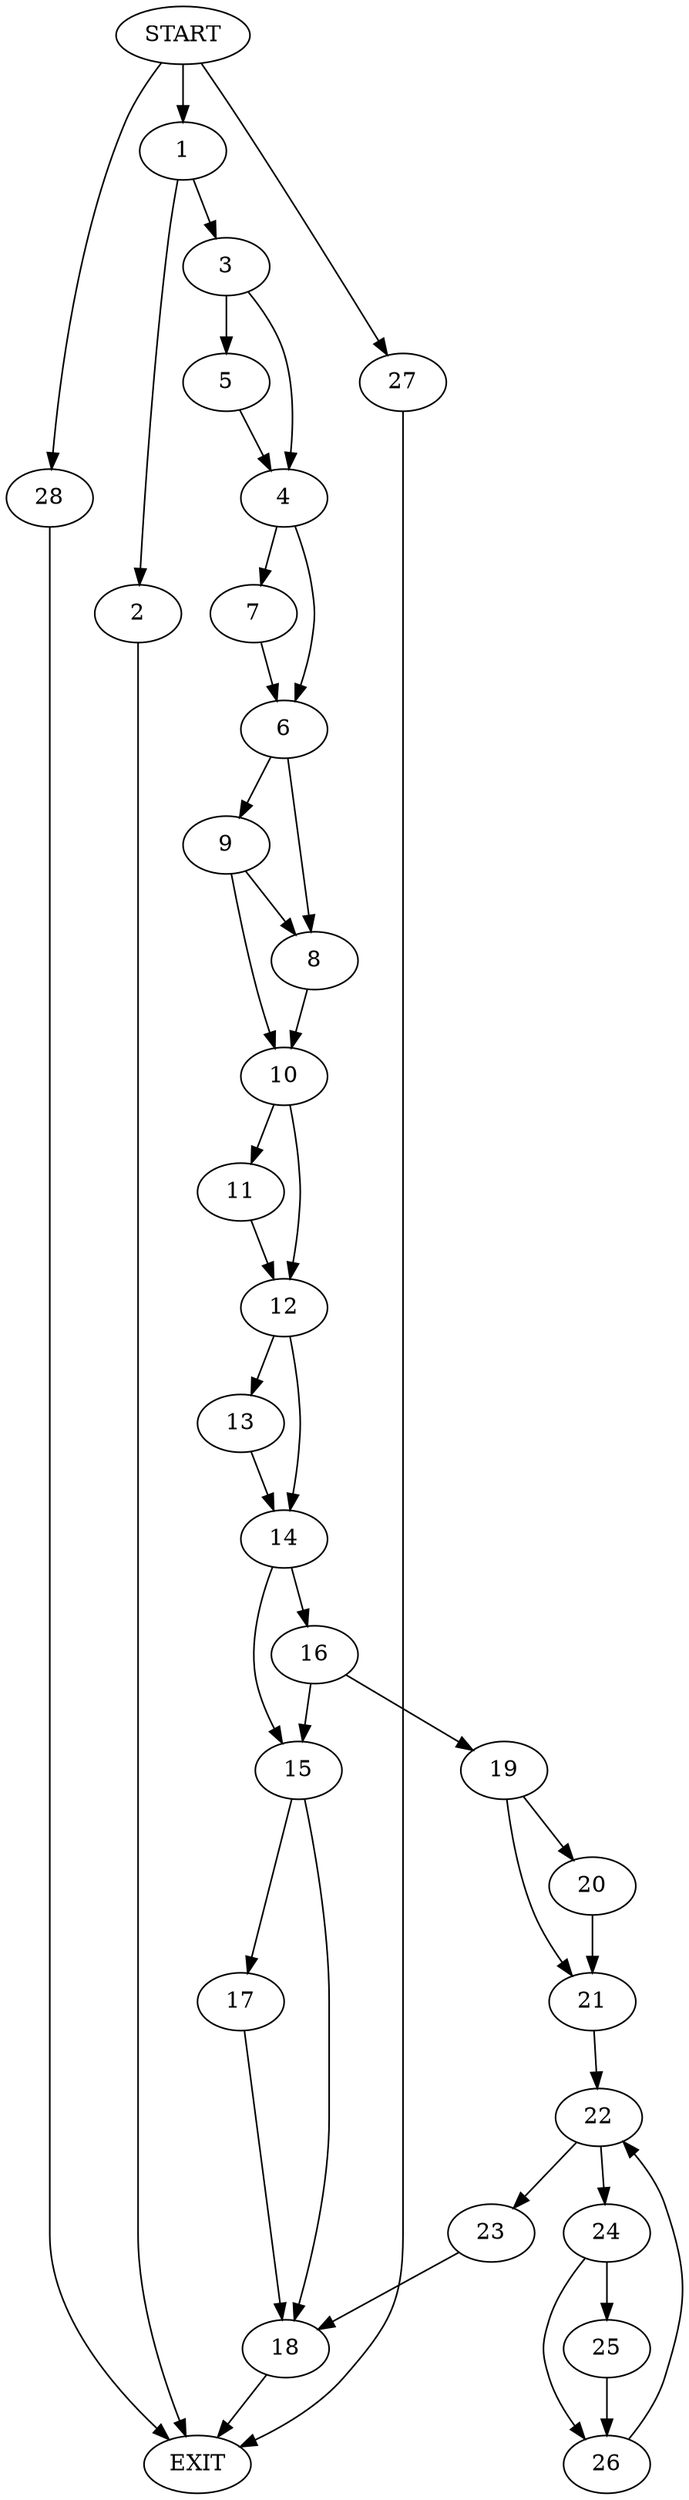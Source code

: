 digraph {
0 [label="START"]
29 [label="EXIT"]
0 -> 1
1 -> 2
1 -> 3
3 -> 4
3 -> 5
2 -> 29
4 -> 6
4 -> 7
5 -> 4
7 -> 6
6 -> 8
6 -> 9
9 -> 10
9 -> 8
8 -> 10
10 -> 11
10 -> 12
12 -> 13
12 -> 14
11 -> 12
14 -> 15
14 -> 16
13 -> 14
15 -> 17
15 -> 18
16 -> 15
16 -> 19
19 -> 20
19 -> 21
20 -> 21
21 -> 22
22 -> 23
22 -> 24
24 -> 25
24 -> 26
23 -> 18
26 -> 22
25 -> 26
0 -> 27
27 -> 29
0 -> 28
28 -> 29
18 -> 29
17 -> 18
}
